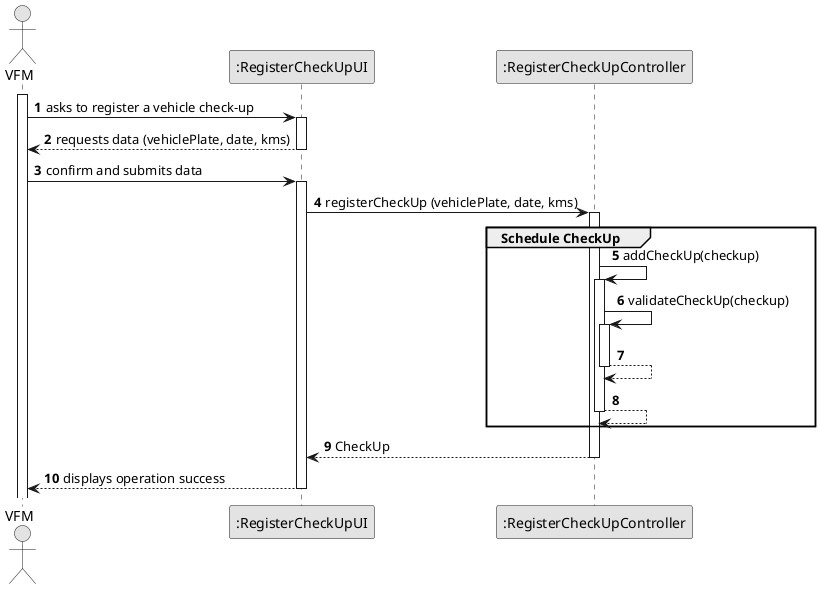 @startuml
skinparam monochrome true
skinparam packageStyle rectangle
skinparam shadowing false

autonumber

'hide footbox
actor "VFM" as VFM
participant ":RegisterCheckUpUI" as UI
participant ":RegisterCheckUpController" as CTRL

activate VFM

        VFM -> UI : asks to register a vehicle check-up
activate UI

        UI --> VFM : requests data (vehiclePlate, date, kms)
         deactivate UI

    VFM -> UI : confirm and submits data
        activate UI

                UI -> CTRL : registerCheckUp (vehiclePlate, date, kms)
            activate CTRL
    group Schedule CheckUp

                                        CTRL -> CTRL: addCheckUp(checkup)

                                                                           activate CTRL
                                                                               CTRL -> CTRL: validateCheckUp(checkup)
                                                                               activate CTRL
                                                                                   CTRL --> CTRL
                                                                               deactivate CTRL

                                                                               CTRL --> CTRL
                                                                               deactivate CTRL
                                                                               end

            CTRL --> UI : CheckUp
            deactivate CTRL


            UI --> VFM : displays operation success
        deactivate UI




@enduml